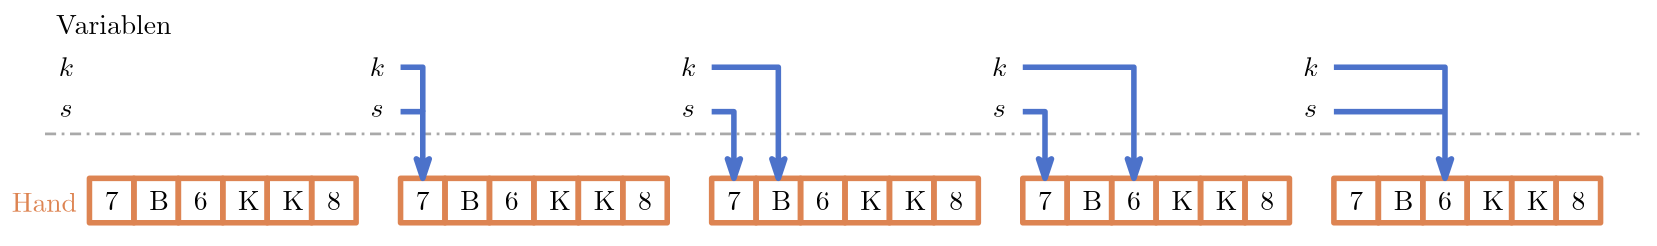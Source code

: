 <?xml version="1.0"?>
<!DOCTYPE ipe SYSTEM "ipe.dtd">
<ipe version="70218" creator="Ipe 7.2.24">
<info created="D:20210420182930" modified="D:20230901233134"/>
<ipestyle name="basic">
<symbol name="arrow/arc(spx)">
<path stroke="sym-stroke" fill="sym-stroke" pen="sym-pen">
0 0 m
-1 0.333 l
-1 -0.333 l
h
</path>
</symbol>
<symbol name="arrow/farc(spx)">
<path stroke="sym-stroke" fill="white" pen="sym-pen">
0 0 m
-1 0.333 l
-1 -0.333 l
h
</path>
</symbol>
<symbol name="arrow/ptarc(spx)">
<path stroke="sym-stroke" fill="sym-stroke" pen="sym-pen">
0 0 m
-1 0.333 l
-0.8 0 l
-1 -0.333 l
h
</path>
</symbol>
<symbol name="arrow/fptarc(spx)">
<path stroke="sym-stroke" fill="white" pen="sym-pen">
0 0 m
-1 0.333 l
-0.8 0 l
-1 -0.333 l
h
</path>
</symbol>
<symbol name="mark/circle(sx)" transformations="translations">
<path fill="sym-stroke">
0.6 0 0 0.6 0 0 e
0.4 0 0 0.4 0 0 e
</path>
</symbol>
<symbol name="mark/disk(sx)" transformations="translations">
<path fill="sym-stroke">
0.6 0 0 0.6 0 0 e
</path>
</symbol>
<symbol name="mark/fdisk(sfx)" transformations="translations">
<group>
<path fill="sym-fill">
0.5 0 0 0.5 0 0 e
</path>
<path fill="sym-stroke" fillrule="eofill">
0.6 0 0 0.6 0 0 e
0.4 0 0 0.4 0 0 e
</path>
</group>
</symbol>
<symbol name="mark/box(sx)" transformations="translations">
<path fill="sym-stroke" fillrule="eofill">
-0.6 -0.6 m
0.6 -0.6 l
0.6 0.6 l
-0.6 0.6 l
h
-0.4 -0.4 m
0.4 -0.4 l
0.4 0.4 l
-0.4 0.4 l
h
</path>
</symbol>
<symbol name="mark/square(sx)" transformations="translations">
<path fill="sym-stroke">
-0.6 -0.6 m
0.6 -0.6 l
0.6 0.6 l
-0.6 0.6 l
h
</path>
</symbol>
<symbol name="mark/fsquare(sfx)" transformations="translations">
<group>
<path fill="sym-fill">
-0.5 -0.5 m
0.5 -0.5 l
0.5 0.5 l
-0.5 0.5 l
h
</path>
<path fill="sym-stroke" fillrule="eofill">
-0.6 -0.6 m
0.6 -0.6 l
0.6 0.6 l
-0.6 0.6 l
h
-0.4 -0.4 m
0.4 -0.4 l
0.4 0.4 l
-0.4 0.4 l
h
</path>
</group>
</symbol>
<symbol name="mark/cross(sx)" transformations="translations">
<group>
<path fill="sym-stroke">
-0.43 -0.57 m
0.57 0.43 l
0.43 0.57 l
-0.57 -0.43 l
h
</path>
<path fill="sym-stroke">
-0.43 0.57 m
0.57 -0.43 l
0.43 -0.57 l
-0.57 0.43 l
h
</path>
</group>
</symbol>
<symbol name="arrow/fnormal(spx)">
<path stroke="sym-stroke" fill="white" pen="sym-pen">
0 0 m
-1 0.333 l
-1 -0.333 l
h
</path>
</symbol>
<symbol name="arrow/pointed(spx)">
<path stroke="sym-stroke" fill="sym-stroke" pen="sym-pen">
0 0 m
-1 0.333 l
-0.8 0 l
-1 -0.333 l
h
</path>
</symbol>
<symbol name="arrow/fpointed(spx)">
<path stroke="sym-stroke" fill="white" pen="sym-pen">
0 0 m
-1 0.333 l
-0.8 0 l
-1 -0.333 l
h
</path>
</symbol>
<symbol name="arrow/linear(spx)">
<path stroke="sym-stroke" pen="sym-pen">
-1 0.333 m
0 0 l
-1 -0.333 l
</path>
</symbol>
<symbol name="arrow/fdouble(spx)">
<path stroke="sym-stroke" fill="white" pen="sym-pen">
0 0 m
-1 0.333 l
-1 -0.333 l
h
-1 0 m
-2 0.333 l
-2 -0.333 l
h
</path>
</symbol>
<symbol name="arrow/double(spx)">
<path stroke="sym-stroke" fill="sym-stroke" pen="sym-pen">
0 0 m
-1 0.333 l
-1 -0.333 l
h
-1 0 m
-2 0.333 l
-2 -0.333 l
h
</path>
</symbol>
<anglesize name="22.5 deg" value="22.5"/>
<anglesize name="30 deg" value="30"/>
<anglesize name="45 deg" value="45"/>
<anglesize name="60 deg" value="60"/>
<anglesize name="90 deg" value="90"/>
<arrowsize name="large" value="10"/>
<arrowsize name="small" value="5"/>
<arrowsize name="tiny" value="3"/>
<color name="blue" value="0 0 1"/>
<color name="brown" value="0.647 0.165 0.165"/>
<color name="darkblue" value="0 0 0.545"/>
<color name="darkcyan" value="0 0.545 0.545"/>
<color name="darkgray" value="0.663"/>
<color name="darkgreen" value="0 0.392 0"/>
<color name="darkmagenta" value="0.545 0 0.545"/>
<color name="darkorange" value="1 0.549 0"/>
<color name="darkred" value="0.545 0 0"/>
<color name="gold" value="1 0.843 0"/>
<color name="gray" value="0.745"/>
<color name="green" value="0 1 0"/>
<color name="lightblue" value="0.678 0.847 0.902"/>
<color name="lightcyan" value="0.878 1 1"/>
<color name="lightgray" value="0.827"/>
<color name="lightgreen" value="0.565 0.933 0.565"/>
<color name="lightyellow" value="1 1 0.878"/>
<color name="navy" value="0 0 0.502"/>
<color name="orange" value="1 0.647 0"/>
<color name="pink" value="1 0.753 0.796"/>
<color name="purple" value="0.627 0.125 0.941"/>
<color name="red" value="1 0 0"/>
<color name="sbblue" value="0.298 0.447 0.79"/>
<color name="sbgreen" value="0.333 0.658 0.407"/>
<color name="sborange" value="0.866 0.517 0.321"/>
<color name="sbpurple" value="0.505 0.447 0.698"/>
<color name="sbred" value="0.768 0.305 0.321"/>
<color name="seagreen" value="0.18 0.545 0.341"/>
<color name="turquoise" value="0.251 0.878 0.816"/>
<color name="verydarkgray" value="0.4"/>
<color name="violet" value="0.933 0.51 0.933"/>
<color name="yellow" value="1 1 0"/>
<dashstyle name="dash dot dotted" value="[4 2 1 2 1 2] 0"/>
<dashstyle name="dash dotted" value="[4 2 1 2] 0"/>
<dashstyle name="dashed" value="[4] 0"/>
<dashstyle name="dotted" value="[1 3] 0"/>
<gridsize name="10 pts (~3.5 mm)" value="10"/>
<gridsize name="14 pts (~5 mm)" value="14"/>
<gridsize name="16 pts (~6 mm)" value="16"/>
<gridsize name="20 pts (~7 mm)" value="20"/>
<gridsize name="28 pts (~10 mm)" value="28"/>
<gridsize name="32 pts (~12 mm)" value="32"/>
<gridsize name="4 pts" value="4"/>
<gridsize name="56 pts (~20 mm)" value="56"/>
<gridsize name="8 pts (~3 mm)" value="8"/>
<opacity name="10%" value="0.1"/>
<opacity name="30%" value="0.3"/>
<opacity name="50%" value="0.5"/>
<opacity name="75%" value="0.75"/>
<pen name="fat" value="1.2"/>
<pen name="heavier" value="0.8"/>
<pen name="ultrafat" value="2"/>
<symbolsize name="large" value="5"/>
<symbolsize name="small" value="2"/>
<symbolsize name="tiny" value="1.1"/>
<textsize name="Huge" value="\Huge"/>
<textsize name="LARGE" value="\LARGE"/>
<textsize name="Large" value="\Large"/>
<textsize name="footnote" value="\footnotesize"/>
<textsize name="huge" value="\huge"/>
<textsize name="large" value="\large"/>
<textsize name="small" value="\small"/>
<textsize name="tiny" value="\tiny"/>
<textstyle name="center" begin="\begin{center}" end="\end{center}"/>
<textstyle name="item" begin="\begin{itemize}\item{}" end="\end{itemize}"/>
<textstyle name="itemize" begin="\begin{itemize}" end="\end{itemize}"/>
<tiling name="falling" angle="-60" step="4" width="1"/>
<tiling name="rising" angle="30" step="4" width="1"/>
</ipestyle>
<page>
<layer name="alpha"/>
<view layers="alpha" active="alpha"/>
<path layer="alpha" fill="white">
0 832 m
0 744 l
596 744 l
596 832 l
h
</path>
<path matrix="1 0 0 1 16 0" stroke="darkgray" dash="dash dotted" pen="1">
0 784 m
576 784 l
</path>
<text matrix="1 0 0 1 -38.7827 30.206" transformations="translations" pos="60 760" stroke="black" type="label" width="4.67" height="4.289" depth="0" valign="baseline" style="math">s</text>
<text matrix="1 0 0 1 -47.0517 72.7591" transformations="translations" pos="68 732" stroke="black" type="label" width="5.5" height="6.918" depth="0" valign="baseline" style="math">k</text>
<path matrix="1 0 0 1 -16 0" stroke="sborange" pen="2">
48 768 m
48 752 l
64 752 l
64 768 l
h
</path>
<path matrix="1 0 0 1 -16 0" stroke="sborange" pen="2">
64 752 m
64 768 l
80 768 l
80 752 l
h
</path>
<path matrix="1 0 0 1 -16 0" stroke="sborange" pen="2">
80 768 m
80 752 l
96 752 l
96 768 l
h
</path>
<path matrix="1 0 0 1 -16 0" stroke="sborange" pen="2">
96 768 m
96 752 l
112 752 l
112 768 l
h
</path>
<path matrix="1 0 0 1 -16 0" stroke="sborange" pen="2">
112 768 m
112 752 l
128 752 l
128 768 l
h
</path>
<path matrix="1 0 0 1 -16 0" stroke="sborange" pen="2">
128 768 m
128 752 l
144 752 l
144 768 l
h
</path>
<text matrix="1 0 0 1 73.2173 30.206" transformations="translations" pos="60 760" stroke="black" type="label" width="4.67" height="4.289" depth="0" valign="baseline" style="math">s</text>
<text matrix="1 0 0 1 64.9483 72.7591" transformations="translations" pos="68 732" stroke="black" type="label" width="5.5" height="6.918" depth="0" valign="baseline" style="math">k</text>
<path matrix="1 0 0 1 96 0" stroke="sborange" pen="2">
48 768 m
48 752 l
64 752 l
64 768 l
h
</path>
<path matrix="1 0 0 1 96 0" stroke="sborange" pen="2">
64 752 m
64 768 l
80 768 l
80 752 l
h
</path>
<path matrix="1 0 0 1 96 0" stroke="sborange" pen="2">
80 768 m
80 752 l
96 752 l
96 768 l
h
</path>
<path matrix="1 0 0 1 96 0" stroke="sborange" pen="2">
96 768 m
96 752 l
112 752 l
112 768 l
h
</path>
<path matrix="1 0 0 1 96 0" stroke="sborange" pen="2">
112 768 m
112 752 l
128 752 l
128 768 l
h
</path>
<path matrix="1 0 0 1 96 0" stroke="sborange" pen="2">
128 768 m
128 752 l
144 752 l
144 768 l
h
</path>
<path matrix="1 0 0 1 -32 0" stroke="sbblue" pen="2" arrow="ptarc/normal">
176 792 m
184 792 l
184 768 l
</path>
<path matrix="1 0 0 1 -32 0" stroke="sbblue" pen="2">
176 808 m
184 808 l
184 792 l
</path>
<text matrix="1 0 0 1 185.217 30.206" transformations="translations" pos="60 760" stroke="black" type="label" width="4.67" height="4.289" depth="0" valign="baseline" style="math">s</text>
<text matrix="1 0 0 1 176.948 72.7591" transformations="translations" pos="68 732" stroke="black" type="label" width="5.5" height="6.918" depth="0" valign="baseline" style="math">k</text>
<path matrix="1 0 0 1 208 0" stroke="sborange" pen="2">
48 768 m
48 752 l
64 752 l
64 768 l
h
</path>
<path matrix="1 0 0 1 208 0" stroke="sborange" pen="2">
64 752 m
64 768 l
80 768 l
80 752 l
h
</path>
<path matrix="1 0 0 1 208 0" stroke="sborange" pen="2">
80 768 m
80 752 l
96 752 l
96 768 l
h
</path>
<path matrix="1 0 0 1 208 0" stroke="sborange" pen="2">
96 768 m
96 752 l
112 752 l
112 768 l
h
</path>
<path matrix="1 0 0 1 208 0" stroke="sborange" pen="2">
112 768 m
112 752 l
128 752 l
128 768 l
h
</path>
<path matrix="1 0 0 1 208 0" stroke="sborange" pen="2">
128 768 m
128 752 l
144 752 l
144 768 l
h
</path>
<path matrix="1 0 0 1 80 0" stroke="sbblue" pen="2" arrow="ptarc/normal">
176 792 m
184 792 l
184 768 l
</path>
<path matrix="1 0 0 1 -32 0" stroke="sbblue" pen="2" arrow="ptarc/normal">
288 808 m
312 808 l
312 768 l
</path>
<text matrix="1 0 0 1 297.217 30.206" transformations="translations" pos="60 760" stroke="black" type="label" width="4.67" height="4.289" depth="0" valign="baseline" style="math">s</text>
<text matrix="1 0 0 1 288.948 72.7591" transformations="translations" pos="68 732" stroke="black" type="label" width="5.5" height="6.918" depth="0" valign="baseline" style="math">k</text>
<path matrix="1 0 0 1 320 0" stroke="sborange" pen="2">
48 768 m
48 752 l
64 752 l
64 768 l
h
</path>
<path matrix="1 0 0 1 320 0" stroke="sborange" pen="2">
64 752 m
64 768 l
80 768 l
80 752 l
h
</path>
<path matrix="1 0 0 1 320 0" stroke="sborange" pen="2">
80 768 m
80 752 l
96 752 l
96 768 l
h
</path>
<path matrix="1 0 0 1 320 0" stroke="sborange" pen="2">
96 768 m
96 752 l
112 752 l
112 768 l
h
</path>
<path matrix="1 0 0 1 320 0" stroke="sborange" pen="2">
112 768 m
112 752 l
128 752 l
128 768 l
h
</path>
<path matrix="1 0 0 1 320 0" stroke="sborange" pen="2">
128 768 m
128 752 l
144 752 l
144 768 l
h
</path>
<path matrix="1 0 0 1 192 0" stroke="sbblue" pen="2" arrow="ptarc/normal">
176 792 m
184 792 l
184 768 l
</path>
<path matrix="1 0 0 1 -32 0" stroke="sbblue" pen="2" arrow="ptarc/normal">
400 808 m
440 808 l
440 768 l
</path>
<text matrix="1 0 0 1 409.217 30.206" transformations="translations" pos="60 760" stroke="black" type="label" width="4.67" height="4.289" depth="0" valign="baseline" style="math">s</text>
<text matrix="1 0 0 1 400.948 72.7591" transformations="translations" pos="68 732" stroke="black" type="label" width="5.5" height="6.918" depth="0" valign="baseline" style="math">k</text>
<path matrix="1 0 0 1 432 0" stroke="sborange" pen="2">
48 768 m
48 752 l
64 752 l
64 768 l
h
</path>
<path matrix="1 0 0 1 432 0" stroke="sborange" pen="2">
64 752 m
64 768 l
80 768 l
80 752 l
h
</path>
<path matrix="1 0 0 1 432 0" stroke="sborange" pen="2">
80 768 m
80 752 l
96 752 l
96 768 l
h
</path>
<path matrix="1 0 0 1 432 0" stroke="sborange" pen="2">
96 768 m
96 752 l
112 752 l
112 768 l
h
</path>
<path matrix="1 0 0 1 432 0" stroke="sborange" pen="2">
112 768 m
112 752 l
128 752 l
128 768 l
h
</path>
<path matrix="1 0 0 1 432 0" stroke="sborange" pen="2">
128 768 m
128 752 l
144 752 l
144 768 l
h
</path>
<path matrix="1 0 0 1 80 0" stroke="sbblue" pen="2" arrow="ptarc/normal">
400 808 m
440 808 l
440 768 l
</path>
<path matrix="1 0 0 1 16 0" stroke="sbblue" pen="2">
464 792 m
504 792 l
</path>
<text matrix="1 0 0 1 13.5088 -3.40721" transformations="translations" pos="40 760" stroke="black" type="label" width="7.057" height="6.808" depth="0" valign="baseline">B</text>
<text matrix="1 0 0 1 29.5088 -3.40721" transformations="translations" pos="40 760" stroke="black" type="label" width="4.981" height="6.42" depth="0" valign="baseline">6</text>
<text matrix="1 0 0 1 45.5088 -3.40721" transformations="translations" pos="40 760" stroke="black" type="label" width="7.749" height="6.808" depth="0" valign="baseline">K</text>
<text matrix="1 0 0 1 -2.49124 -3.40721" transformations="translations" pos="40 760" stroke="black" type="label" width="4.981" height="6.42" depth="0" valign="baseline">7</text>
<text matrix="1 0 0 1 61.5088 -3.40721" transformations="translations" pos="40 760" stroke="black" type="label" width="7.749" height="6.808" depth="0" valign="baseline">K</text>
<text matrix="1 0 0 1 77.5088 -3.40721" transformations="translations" pos="40 760" stroke="black" type="label" width="4.981" height="6.42" depth="0" valign="baseline">8</text>
<text matrix="1 0 0 1 125.509 -3.40721" transformations="translations" pos="40 760" stroke="black" type="label" width="7.057" height="6.808" depth="0" valign="baseline">B</text>
<text matrix="1 0 0 1 141.509 -3.40721" transformations="translations" pos="40 760" stroke="black" type="label" width="4.981" height="6.42" depth="0" valign="baseline">6</text>
<text matrix="1 0 0 1 157.509 -3.40721" transformations="translations" pos="40 760" stroke="black" type="label" width="7.749" height="6.808" depth="0" valign="baseline">K</text>
<text matrix="1 0 0 1 109.509 -3.40721" transformations="translations" pos="40 760" stroke="black" type="label" width="4.981" height="6.42" depth="0" valign="baseline">7</text>
<text matrix="1 0 0 1 173.509 -3.40721" transformations="translations" pos="40 760" stroke="black" type="label" width="7.749" height="6.808" depth="0" valign="baseline">K</text>
<text matrix="1 0 0 1 189.509 -3.40721" transformations="translations" pos="40 760" stroke="black" type="label" width="4.981" height="6.42" depth="0" valign="baseline">8</text>
<text matrix="1 0 0 1 237.509 -3.40721" transformations="translations" pos="40 760" stroke="black" type="label" width="7.057" height="6.808" depth="0" valign="baseline">B</text>
<text matrix="1 0 0 1 253.509 -3.40721" transformations="translations" pos="40 760" stroke="black" type="label" width="4.981" height="6.42" depth="0" valign="baseline">6</text>
<text matrix="1 0 0 1 269.509 -3.40721" transformations="translations" pos="40 760" stroke="black" type="label" width="7.749" height="6.808" depth="0" valign="baseline">K</text>
<text matrix="1 0 0 1 221.509 -3.40721" transformations="translations" pos="40 760" stroke="black" type="label" width="4.981" height="6.42" depth="0" valign="baseline">7</text>
<text matrix="1 0 0 1 285.509 -3.40721" transformations="translations" pos="40 760" stroke="black" type="label" width="7.749" height="6.808" depth="0" valign="baseline">K</text>
<text matrix="1 0 0 1 301.509 -3.40721" transformations="translations" pos="40 760" stroke="black" type="label" width="4.981" height="6.42" depth="0" valign="baseline">8</text>
<text matrix="1 0 0 1 349.509 -3.40721" transformations="translations" pos="40 760" stroke="black" type="label" width="7.057" height="6.808" depth="0" valign="baseline">B</text>
<text matrix="1 0 0 1 365.509 -3.40721" transformations="translations" pos="40 760" stroke="black" type="label" width="4.981" height="6.42" depth="0" valign="baseline">6</text>
<text matrix="1 0 0 1 381.509 -3.40721" transformations="translations" pos="40 760" stroke="black" type="label" width="7.749" height="6.808" depth="0" valign="baseline">K</text>
<text matrix="1 0 0 1 333.509 -3.40721" transformations="translations" pos="40 760" stroke="black" type="label" width="4.981" height="6.42" depth="0" valign="baseline">7</text>
<text matrix="1 0 0 1 397.509 -3.40721" transformations="translations" pos="40 760" stroke="black" type="label" width="7.749" height="6.808" depth="0" valign="baseline">K</text>
<text matrix="1 0 0 1 413.509 -3.40721" transformations="translations" pos="40 760" stroke="black" type="label" width="4.981" height="6.42" depth="0" valign="baseline">8</text>
<text matrix="1 0 0 1 461.509 -3.40721" transformations="translations" pos="40 760" stroke="black" type="label" width="7.057" height="6.808" depth="0" valign="baseline">B</text>
<text matrix="1 0 0 1 477.509 -3.40721" transformations="translations" pos="40 760" stroke="black" type="label" width="4.981" height="6.42" depth="0" valign="baseline">6</text>
<text matrix="1 0 0 1 493.509 -3.40721" transformations="translations" pos="40 760" stroke="black" type="label" width="7.749" height="6.808" depth="0" valign="baseline">K</text>
<text matrix="1 0 0 1 445.509 -3.40721" transformations="translations" pos="40 760" stroke="black" type="label" width="4.981" height="6.42" depth="0" valign="baseline">7</text>
<text matrix="1 0 0 1 509.509 -3.40721" transformations="translations" pos="40 760" stroke="black" type="label" width="7.749" height="6.808" depth="0" valign="baseline">K</text>
<text matrix="1 0 0 1 525.509 -3.40721" transformations="translations" pos="40 760" stroke="black" type="label" width="4.981" height="6.42" depth="0" valign="baseline">8</text>
<text transformations="translations" pos="20 820" stroke="black" type="label" width="41.539" height="6.918" depth="0" valign="baseline">Variablen</text>
<text matrix="1 0 0 1 -8 -8" transformations="translations" pos="12 764" stroke="sborange" type="label" width="23.523" height="6.918" depth="0" valign="baseline">Hand</text>
</page>
</ipe>
